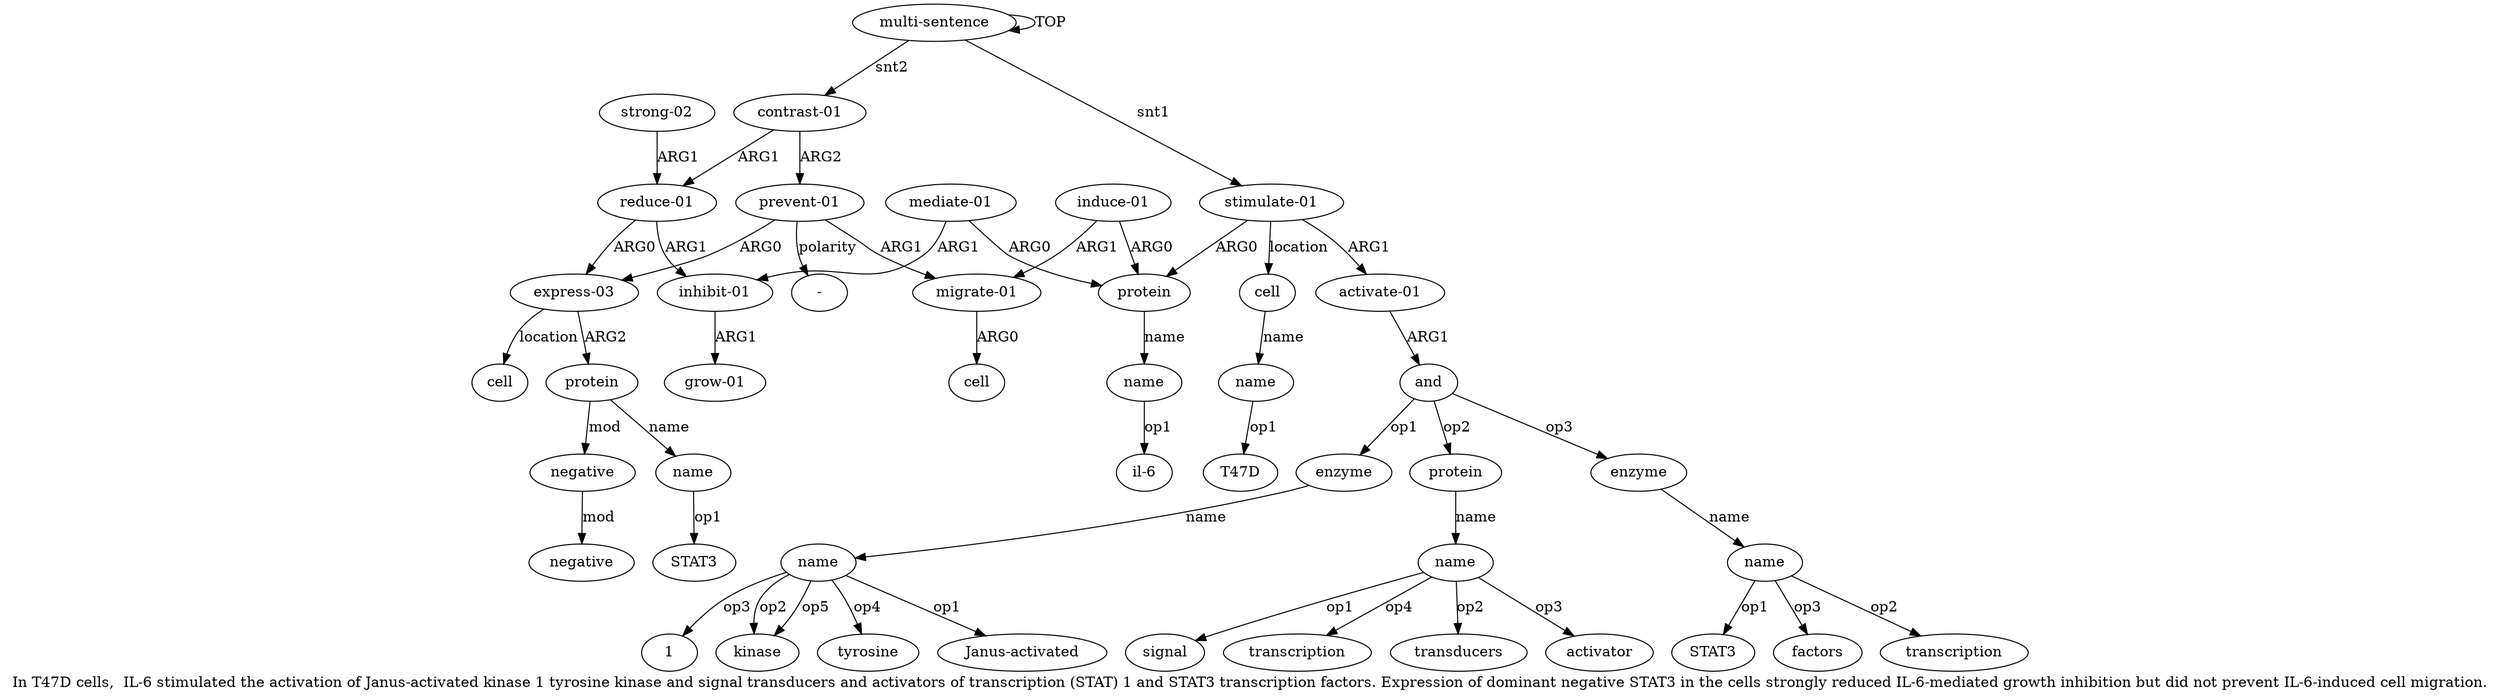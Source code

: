 digraph  {
	graph [label="In T47D cells,  IL-6 stimulated the activation of Janus-activated kinase 1 tyrosine kinase and signal transducers and activators \
of transcription (STAT) 1 and STAT3 transcription factors. Expression of dominant negative STAT3 in the cells strongly reduced IL-6-mediated \
growth inhibition but did not prevent IL-6-induced cell migration."];
	node [label="\N"];
	a20	 [color=black,
		gold_ind=20,
		gold_label=negative,
		label=negative,
		test_ind=20,
		test_label=negative];
	a21	 [color=black,
		gold_ind=21,
		gold_label=cell,
		label=cell,
		test_ind=21,
		test_label=cell];
	a22	 [color=black,
		gold_ind=22,
		gold_label="inhibit-01",
		label="inhibit-01",
		test_ind=22,
		test_label="inhibit-01"];
	a23	 [color=black,
		gold_ind=23,
		gold_label="grow-01",
		label="grow-01",
		test_ind=23,
		test_label="grow-01"];
	a22 -> a23 [key=0,
	color=black,
	gold_label=ARG1,
	label=ARG1,
	test_label=ARG1];
a24 [color=black,
	gold_ind=24,
	gold_label="mediate-01",
	label="mediate-01",
	test_ind=24,
	test_label="mediate-01"];
a24 -> a22 [key=0,
color=black,
gold_label=ARG1,
label=ARG1,
test_label=ARG1];
a2 [color=black,
gold_ind=2,
gold_label=protein,
label=protein,
test_ind=2,
test_label=protein];
a24 -> a2 [key=0,
color=black,
gold_label=ARG0,
label=ARG0,
test_label=ARG0];
a25 [color=black,
gold_ind=25,
gold_label="strong-02",
label="strong-02",
test_ind=25,
test_label="strong-02"];
a15 [color=black,
gold_ind=15,
gold_label="reduce-01",
label="reduce-01",
test_ind=15,
test_label="reduce-01"];
a25 -> a15 [key=0,
color=black,
gold_label=ARG1,
label=ARG1,
test_label=ARG1];
a26 [color=black,
gold_ind=26,
gold_label="prevent-01",
label="prevent-01",
test_ind=26,
test_label="prevent-01"];
a27 [color=black,
gold_ind=27,
gold_label="migrate-01",
label="migrate-01",
test_ind=27,
test_label="migrate-01"];
a26 -> a27 [key=0,
color=black,
gold_label=ARG1,
label=ARG1,
test_label=ARG1];
"a26 -" [color=black,
gold_ind=-1,
gold_label="-",
label="-",
test_ind=-1,
test_label="-"];
a26 -> "a26 -" [key=0,
color=black,
gold_label=polarity,
label=polarity,
test_label=polarity];
a16 [color=black,
gold_ind=16,
gold_label="express-03",
label="express-03",
test_ind=16,
test_label="express-03"];
a26 -> a16 [key=0,
color=black,
gold_label=ARG0,
label=ARG0,
test_label=ARG0];
a28 [color=black,
gold_ind=28,
gold_label=cell,
label=cell,
test_ind=28,
test_label=cell];
a27 -> a28 [key=0,
color=black,
gold_label=ARG0,
label=ARG0,
test_label=ARG0];
a29 [color=black,
gold_ind=29,
gold_label="induce-01",
label="induce-01",
test_ind=29,
test_label="induce-01"];
a29 -> a27 [key=0,
color=black,
gold_label=ARG1,
label=ARG1,
test_label=ARG1];
a29 -> a2 [key=0,
color=black,
gold_label=ARG0,
label=ARG0,
test_label=ARG0];
"a11 STAT3" [color=black,
gold_ind=-1,
gold_label=STAT3,
label=STAT3,
test_ind=-1,
test_label=STAT3];
"a7 tyrosine" [color=black,
gold_ind=-1,
gold_label=tyrosine,
label=tyrosine,
test_ind=-1,
test_label=tyrosine];
"a13 T47D" [color=black,
gold_ind=-1,
gold_label=T47D,
label=T47D,
test_ind=-1,
test_label=T47D];
"a7 Janus-activated" [color=black,
gold_ind=-1,
gold_label="Janus-activated",
label="Janus-activated",
test_ind=-1,
test_label="Janus-activated"];
"a7 1" [color=black,
gold_ind=-1,
gold_label=1,
label=1,
test_ind=-1,
test_label=1];
"a9 activator" [color=black,
gold_ind=-1,
gold_label=activator,
label=activator,
test_ind=-1,
test_label=activator];
"a9 signal" [color=black,
gold_ind=-1,
gold_label=signal,
label=signal,
test_ind=-1,
test_label=signal];
"a11 factors" [color=black,
gold_ind=-1,
gold_label=factors,
label=factors,
test_ind=-1,
test_label=factors];
"a3 il-6" [color=black,
gold_ind=-1,
gold_label="il-6",
label="il-6",
test_ind=-1,
test_label="il-6"];
a15 -> a22 [key=0,
color=black,
gold_label=ARG1,
label=ARG1,
test_label=ARG1];
a15 -> a16 [key=0,
color=black,
gold_label=ARG0,
label=ARG0,
test_label=ARG0];
a14 [color=black,
gold_ind=14,
gold_label="contrast-01",
label="contrast-01",
test_ind=14,
test_label="contrast-01"];
a14 -> a26 [key=0,
color=black,
gold_label=ARG2,
label=ARG2,
test_label=ARG2];
a14 -> a15 [key=0,
color=black,
gold_label=ARG1,
label=ARG1,
test_label=ARG1];
a17 [color=black,
gold_ind=17,
gold_label=protein,
label=protein,
test_ind=17,
test_label=protein];
a19 [color=black,
gold_ind=19,
gold_label=negative,
label=negative,
test_ind=19,
test_label=negative];
a17 -> a19 [key=0,
color=black,
gold_label=mod,
label=mod,
test_label=mod];
a18 [color=black,
gold_ind=18,
gold_label=name,
label=name,
test_ind=18,
test_label=name];
a17 -> a18 [key=0,
color=black,
gold_label=name,
label=name,
test_label=name];
a16 -> a21 [key=0,
color=black,
gold_label=location,
label=location,
test_label=location];
a16 -> a17 [key=0,
color=black,
gold_label=ARG2,
label=ARG2,
test_label=ARG2];
a11 [color=black,
gold_ind=11,
gold_label=name,
label=name,
test_ind=11,
test_label=name];
a11 -> "a11 STAT3" [key=0,
color=black,
gold_label=op1,
label=op1,
test_label=op1];
a11 -> "a11 factors" [key=0,
color=black,
gold_label=op3,
label=op3,
test_label=op3];
"a11 transcription" [color=black,
gold_ind=-1,
gold_label=transcription,
label=transcription,
test_ind=-1,
test_label=transcription];
a11 -> "a11 transcription" [key=0,
color=black,
gold_label=op2,
label=op2,
test_label=op2];
a10 [color=black,
gold_ind=10,
gold_label=enzyme,
label=enzyme,
test_ind=10,
test_label=enzyme];
a10 -> a11 [key=0,
color=black,
gold_label=name,
label=name,
test_label=name];
a13 [color=black,
gold_ind=13,
gold_label=name,
label=name,
test_ind=13,
test_label=name];
a13 -> "a13 T47D" [key=0,
color=black,
gold_label=op1,
label=op1,
test_label=op1];
a12 [color=black,
gold_ind=12,
gold_label=cell,
label=cell,
test_ind=12,
test_label=cell];
a12 -> a13 [key=0,
color=black,
gold_label=name,
label=name,
test_label=name];
"a9 transcription" [color=black,
gold_ind=-1,
gold_label=transcription,
label=transcription,
test_ind=-1,
test_label=transcription];
a19 -> a20 [key=0,
color=black,
gold_label=mod,
label=mod,
test_label=mod];
"a18 STAT3" [color=black,
gold_ind=-1,
gold_label=STAT3,
label=STAT3,
test_ind=-1,
test_label=STAT3];
a18 -> "a18 STAT3" [key=0,
color=black,
gold_label=op1,
label=op1,
test_label=op1];
"a7 kinase" [color=black,
gold_ind=-1,
gold_label=kinase,
label=kinase,
test_ind=-1,
test_label=kinase];
a1 [color=black,
gold_ind=1,
gold_label="stimulate-01",
label="stimulate-01",
test_ind=1,
test_label="stimulate-01"];
a1 -> a12 [key=0,
color=black,
gold_label=location,
label=location,
test_label=location];
a1 -> a2 [key=0,
color=black,
gold_label=ARG0,
label=ARG0,
test_label=ARG0];
a4 [color=black,
gold_ind=4,
gold_label="activate-01",
label="activate-01",
test_ind=4,
test_label="activate-01"];
a1 -> a4 [key=0,
color=black,
gold_label=ARG1,
label=ARG1,
test_label=ARG1];
a0 [color=black,
gold_ind=0,
gold_label="multi-sentence",
label="multi-sentence",
test_ind=0,
test_label="multi-sentence"];
a0 -> a14 [key=0,
color=black,
gold_label=snt2,
label=snt2,
test_label=snt2];
a0 -> a1 [key=0,
color=black,
gold_label=snt1,
label=snt1,
test_label=snt1];
a0 -> a0 [key=0,
color=black,
gold_label=TOP,
label=TOP,
test_label=TOP];
a3 [color=black,
gold_ind=3,
gold_label=name,
label=name,
test_ind=3,
test_label=name];
a3 -> "a3 il-6" [key=0,
color=black,
gold_label=op1,
label=op1,
test_label=op1];
a2 -> a3 [key=0,
color=black,
gold_label=name,
label=name,
test_label=name];
a5 [color=black,
gold_ind=5,
gold_label=and,
label=and,
test_ind=5,
test_label=and];
a5 -> a10 [key=0,
color=black,
gold_label=op3,
label=op3,
test_label=op3];
a6 [color=black,
gold_ind=6,
gold_label=enzyme,
label=enzyme,
test_ind=6,
test_label=enzyme];
a5 -> a6 [key=0,
color=black,
gold_label=op1,
label=op1,
test_label=op1];
a8 [color=black,
gold_ind=8,
gold_label=protein,
label=protein,
test_ind=8,
test_label=protein];
a5 -> a8 [key=0,
color=black,
gold_label=op2,
label=op2,
test_label=op2];
a4 -> a5 [key=0,
color=black,
gold_label=ARG1,
label=ARG1,
test_label=ARG1];
a7 [color=black,
gold_ind=7,
gold_label=name,
label=name,
test_ind=7,
test_label=name];
a7 -> "a7 tyrosine" [key=0,
color=black,
gold_label=op4,
label=op4,
test_label=op4];
a7 -> "a7 Janus-activated" [key=0,
color=black,
gold_label=op1,
label=op1,
test_label=op1];
a7 -> "a7 1" [key=0,
color=black,
gold_label=op3,
label=op3,
test_label=op3];
a7 -> "a7 kinase" [key=0,
color=black,
gold_label=op5,
label=op5,
test_label=op5];
a7 -> "a7 kinase" [key=1,
color=black,
gold_label=op2,
label=op2,
test_label=op2];
a6 -> a7 [key=0,
color=black,
gold_label=name,
label=name,
test_label=name];
a9 [color=black,
gold_ind=9,
gold_label=name,
label=name,
test_ind=9,
test_label=name];
a9 -> "a9 activator" [key=0,
color=black,
gold_label=op3,
label=op3,
test_label=op3];
a9 -> "a9 signal" [key=0,
color=black,
gold_label=op1,
label=op1,
test_label=op1];
a9 -> "a9 transcription" [key=0,
color=black,
gold_label=op4,
label=op4,
test_label=op4];
"a9 transducers" [color=black,
gold_ind=-1,
gold_label=transducers,
label=transducers,
test_ind=-1,
test_label=transducers];
a9 -> "a9 transducers" [key=0,
color=black,
gold_label=op2,
label=op2,
test_label=op2];
a8 -> a9 [key=0,
color=black,
gold_label=name,
label=name,
test_label=name];
}
